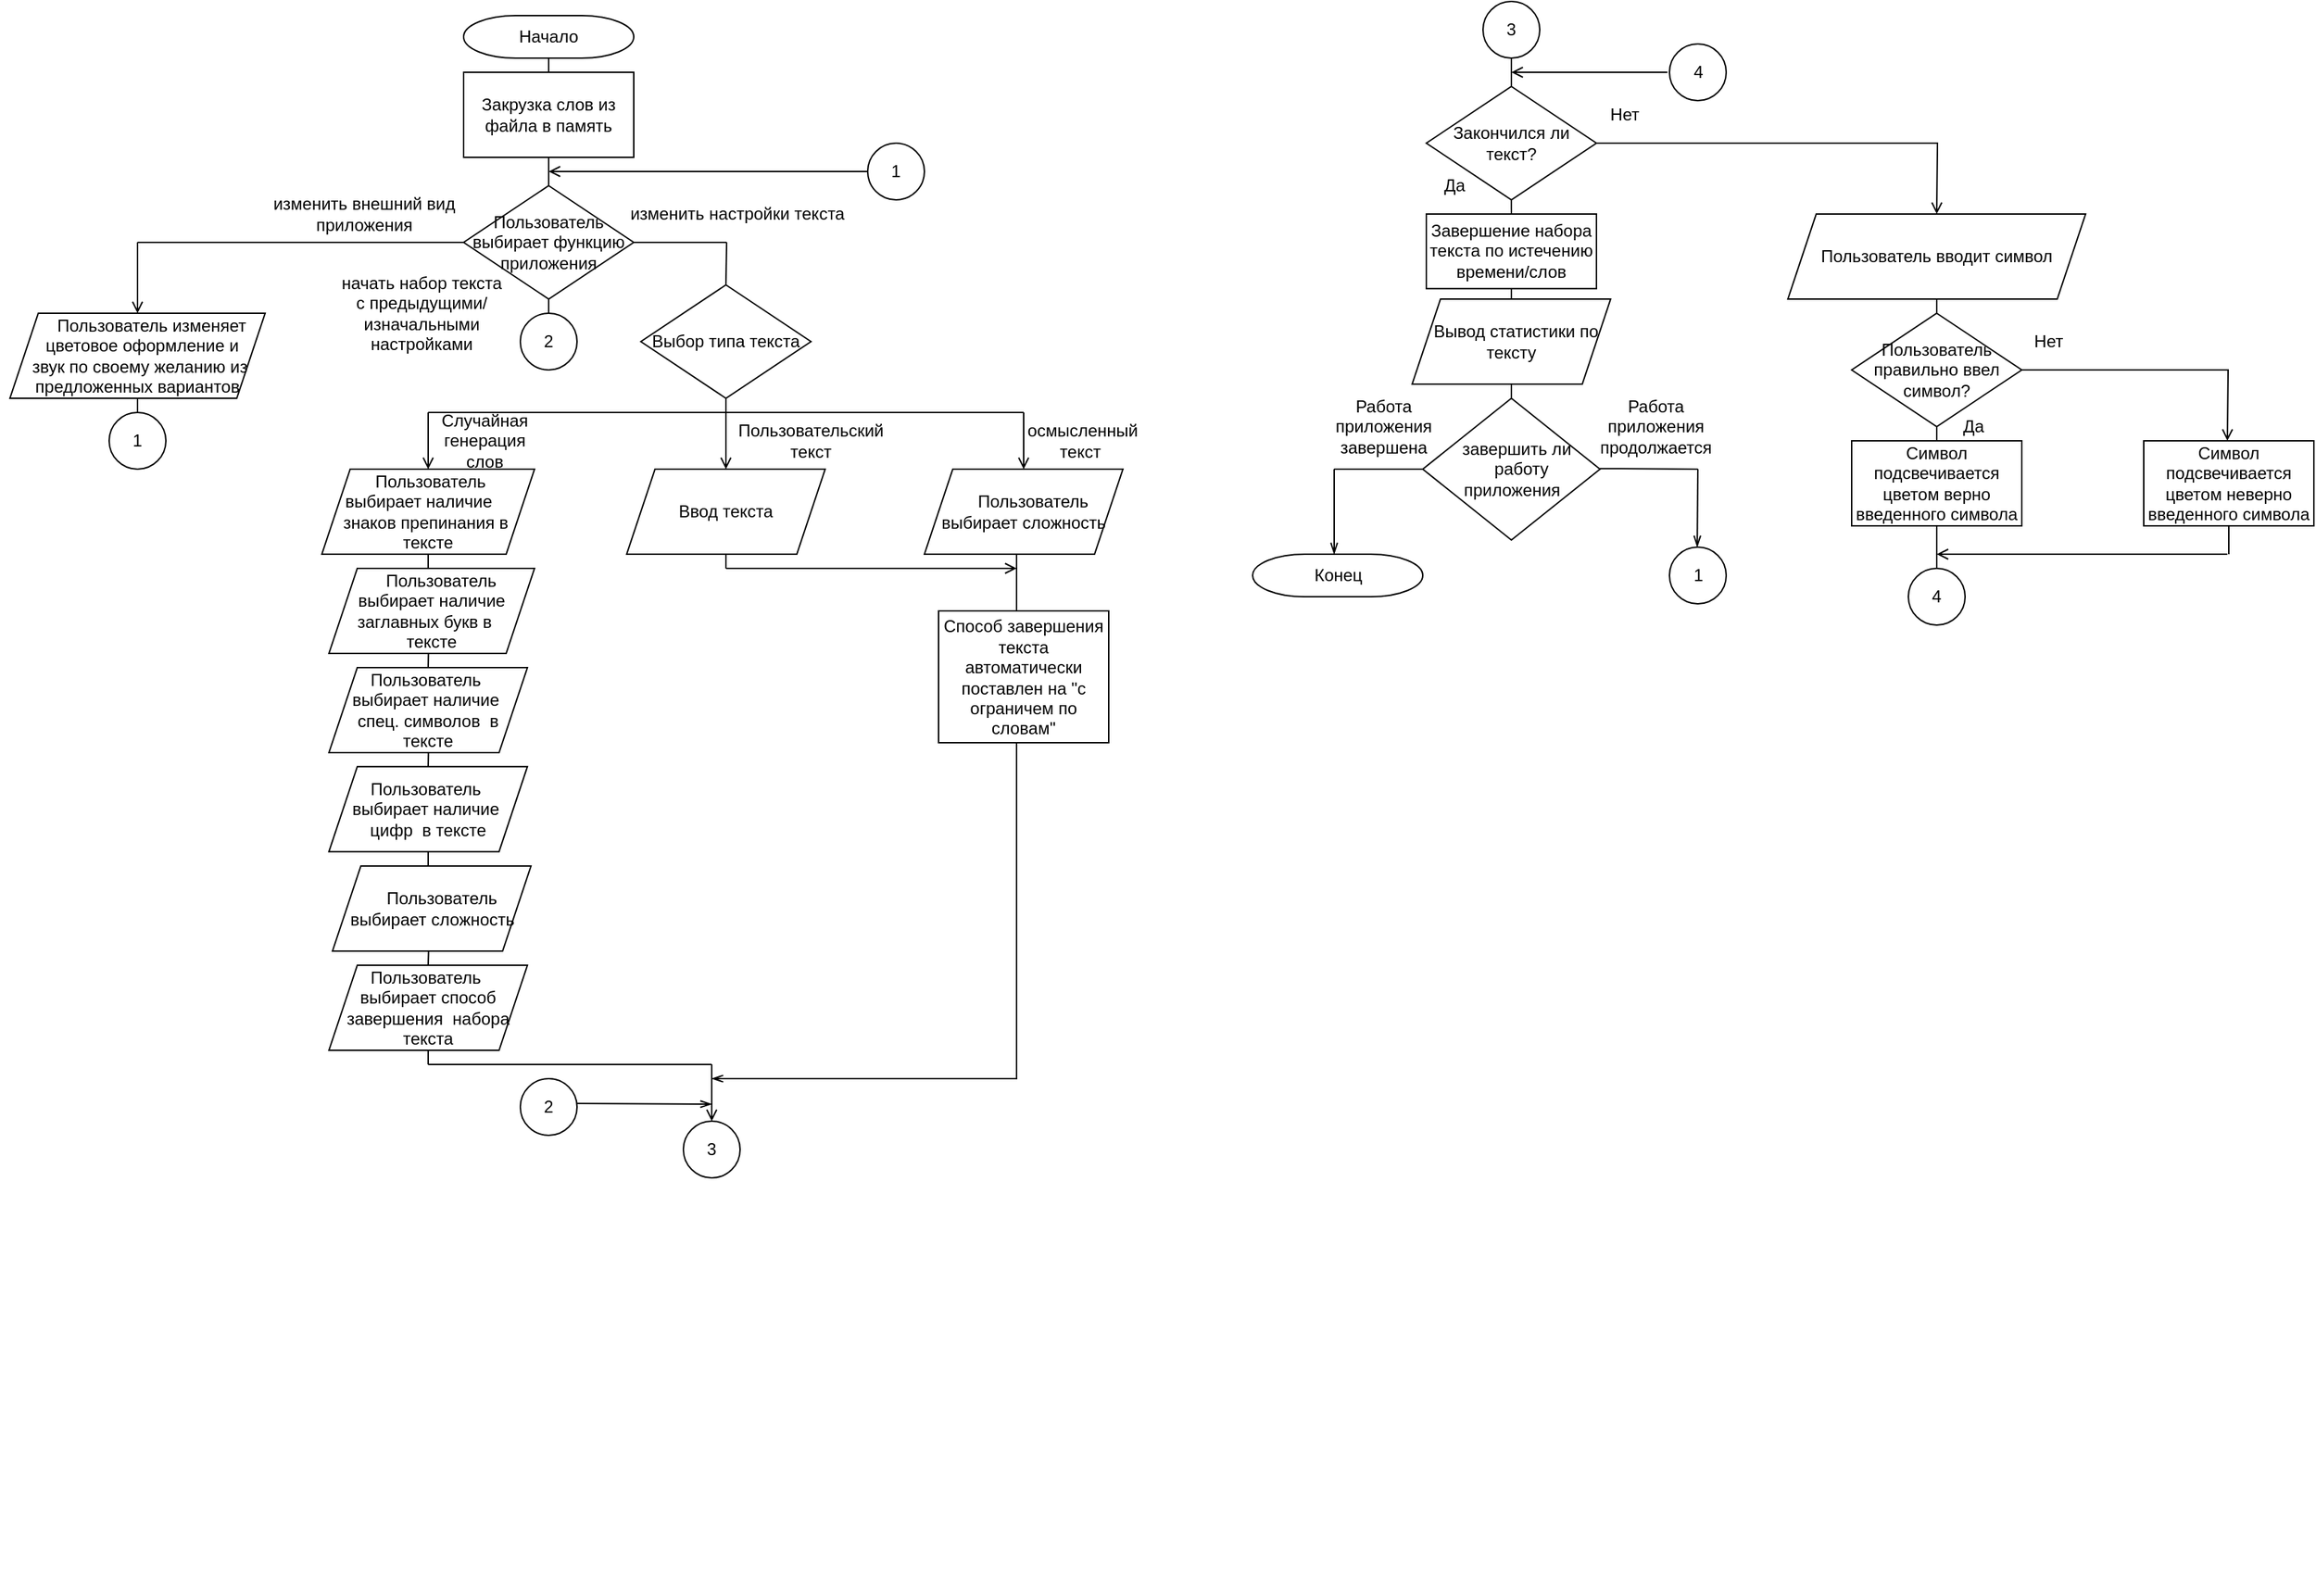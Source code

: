 <mxfile version="15.3.7" type="github">
  <diagram id="Y_LIH-g68aqcCREC1dFv" name="Page-1">
    <mxGraphModel dx="1625" dy="980" grid="1" gridSize="10" guides="1" tooltips="1" connect="1" arrows="1" fold="1" page="1" pageScale="1" pageWidth="827" pageHeight="1169" math="0" shadow="0">
      <root>
        <mxCell id="0" />
        <mxCell id="1" parent="0" />
        <mxCell id="S6kM-z7FGtX7wg2L0dCq-2" value="" style="endArrow=none;html=1;entryX=0.5;entryY=1;entryDx=0;entryDy=0;" parent="1" edge="1">
          <mxGeometry width="50" height="50" relative="1" as="geometry">
            <mxPoint x="401" y="90" as="sourcePoint" />
            <mxPoint x="401" y="80" as="targetPoint" />
          </mxGeometry>
        </mxCell>
        <mxCell id="S6kM-z7FGtX7wg2L0dCq-4" value="Закрузка слов из файла в память" style="rounded=0;whiteSpace=wrap;html=1;" parent="1" vertex="1">
          <mxGeometry x="341" y="90" width="120" height="60" as="geometry" />
        </mxCell>
        <mxCell id="S6kM-z7FGtX7wg2L0dCq-9" value="Выбор типа текста" style="rhombus;whiteSpace=wrap;html=1;" parent="1" vertex="1">
          <mxGeometry x="466" y="240" width="120" height="80" as="geometry" />
        </mxCell>
        <mxCell id="S6kM-z7FGtX7wg2L0dCq-10" value="" style="endArrow=none;html=1;exitX=0.5;exitY=0;exitDx=0;exitDy=0;" parent="1" source="S6kM-z7FGtX7wg2L0dCq-9" edge="1">
          <mxGeometry width="50" height="50" relative="1" as="geometry">
            <mxPoint x="508.5" y="230" as="sourcePoint" />
            <mxPoint x="526.5" y="210" as="targetPoint" />
          </mxGeometry>
        </mxCell>
        <mxCell id="S6kM-z7FGtX7wg2L0dCq-15" value="&amp;nbsp;осмысленный текст" style="text;html=1;strokeColor=none;fillColor=none;align=center;verticalAlign=middle;whiteSpace=wrap;rounded=0;" parent="1" vertex="1">
          <mxGeometry x="756" y="340" width="40" height="20" as="geometry" />
        </mxCell>
        <mxCell id="S6kM-z7FGtX7wg2L0dCq-18" value="Случайная генерация слов" style="text;html=1;strokeColor=none;fillColor=none;align=center;verticalAlign=middle;whiteSpace=wrap;rounded=0;" parent="1" vertex="1">
          <mxGeometry x="336" y="340" width="40" height="20" as="geometry" />
        </mxCell>
        <mxCell id="S6kM-z7FGtX7wg2L0dCq-19" value="Пользовательский текст" style="text;html=1;strokeColor=none;fillColor=none;align=center;verticalAlign=middle;whiteSpace=wrap;rounded=0;" parent="1" vertex="1">
          <mxGeometry x="566" y="340" width="40" height="20" as="geometry" />
        </mxCell>
        <mxCell id="S6kM-z7FGtX7wg2L0dCq-24" value="" style="endArrow=none;html=1;" parent="1" edge="1">
          <mxGeometry width="50" height="50" relative="1" as="geometry">
            <mxPoint x="526" y="330" as="sourcePoint" />
            <mxPoint x="526" y="320" as="targetPoint" />
          </mxGeometry>
        </mxCell>
        <mxCell id="S6kM-z7FGtX7wg2L0dCq-25" value="" style="endArrow=none;html=1;" parent="1" edge="1">
          <mxGeometry width="50" height="50" relative="1" as="geometry">
            <mxPoint x="316" y="330" as="sourcePoint" />
            <mxPoint x="526" y="330" as="targetPoint" />
          </mxGeometry>
        </mxCell>
        <mxCell id="S6kM-z7FGtX7wg2L0dCq-29" value="" style="endArrow=none;html=1;" parent="1" edge="1">
          <mxGeometry width="50" height="50" relative="1" as="geometry">
            <mxPoint x="516" y="330" as="sourcePoint" />
            <mxPoint x="736" y="330" as="targetPoint" />
          </mxGeometry>
        </mxCell>
        <mxCell id="S6kM-z7FGtX7wg2L0dCq-38" value="" style="endArrow=none;html=1;startArrow=open;startFill=0;exitX=0.5;exitY=0;exitDx=0;exitDy=0;" parent="1" source="S6kM-z7FGtX7wg2L0dCq-47" edge="1">
          <mxGeometry width="50" height="50" relative="1" as="geometry">
            <mxPoint x="306" y="350" as="sourcePoint" />
            <mxPoint x="316" y="330" as="targetPoint" />
          </mxGeometry>
        </mxCell>
        <mxCell id="S6kM-z7FGtX7wg2L0dCq-41" value="Ввод текста" style="shape=parallelogram;perimeter=parallelogramPerimeter;whiteSpace=wrap;html=1;fixedSize=1;" parent="1" vertex="1">
          <mxGeometry x="456" y="370" width="140" height="60" as="geometry" />
        </mxCell>
        <mxCell id="S6kM-z7FGtX7wg2L0dCq-42" value="&lt;p style=&quot;line-height: 120%&quot;&gt;&amp;nbsp; &amp;nbsp; Пользователь выбирает сложность&lt;/p&gt;" style="shape=parallelogram;perimeter=parallelogramPerimeter;whiteSpace=wrap;html=1;fixedSize=1;align=center;" parent="1" vertex="1">
          <mxGeometry x="248.5" y="650" width="140" height="60" as="geometry" />
        </mxCell>
        <mxCell id="S6kM-z7FGtX7wg2L0dCq-46" value="Пользователь&amp;nbsp; выбирает способ завершения&amp;nbsp; набора текста" style="shape=parallelogram;perimeter=parallelogramPerimeter;whiteSpace=wrap;html=1;fixedSize=1;align=center;" parent="1" vertex="1">
          <mxGeometry x="246" y="720" width="140" height="60" as="geometry" />
        </mxCell>
        <mxCell id="S6kM-z7FGtX7wg2L0dCq-52" style="edgeStyle=orthogonalEdgeStyle;rounded=0;orthogonalLoop=1;jettySize=auto;html=1;exitX=0.5;exitY=0;exitDx=0;exitDy=0;startArrow=open;startFill=0;endArrow=open;endFill=0;" parent="1" source="S6kM-z7FGtX7wg2L0dCq-47" edge="1">
          <mxGeometry relative="1" as="geometry">
            <mxPoint x="315.714" y="369.714" as="targetPoint" />
          </mxGeometry>
        </mxCell>
        <mxCell id="S6kM-z7FGtX7wg2L0dCq-47" value="&amp;nbsp; &amp;nbsp; &amp;nbsp; &amp;nbsp; &amp;nbsp; Пользователь&amp;nbsp; &amp;nbsp; &amp;nbsp; &amp;nbsp; &amp;nbsp; &amp;nbsp;выбирает наличие&amp;nbsp; &amp;nbsp; &amp;nbsp; знаков препинания в&amp;nbsp; тексте" style="shape=parallelogram;perimeter=parallelogramPerimeter;whiteSpace=wrap;fixedSize=1;align=center;size=20;html=1;textDirection=ltr;" parent="1" vertex="1">
          <mxGeometry x="241" y="370" width="150" height="60" as="geometry" />
        </mxCell>
        <mxCell id="S6kM-z7FGtX7wg2L0dCq-51" value="" style="endArrow=none;html=1;" parent="1" edge="1">
          <mxGeometry width="50" height="50" relative="1" as="geometry">
            <mxPoint x="316" y="440" as="sourcePoint" />
            <mxPoint x="316" y="430" as="targetPoint" />
          </mxGeometry>
        </mxCell>
        <mxCell id="S6kM-z7FGtX7wg2L0dCq-53" value="&amp;nbsp; &amp;nbsp; Пользователь выбирает наличие заглавных букв в&amp;nbsp; &amp;nbsp; тексте" style="shape=parallelogram;perimeter=parallelogramPerimeter;whiteSpace=wrap;html=1;fixedSize=1;align=center;" parent="1" vertex="1">
          <mxGeometry x="246" y="440" width="145" height="60" as="geometry" />
        </mxCell>
        <mxCell id="S6kM-z7FGtX7wg2L0dCq-54" value="" style="endArrow=none;html=1;entryX=0.484;entryY=1.003;entryDx=0;entryDy=0;entryPerimeter=0;" parent="1" target="S6kM-z7FGtX7wg2L0dCq-53" edge="1">
          <mxGeometry width="50" height="50" relative="1" as="geometry">
            <mxPoint x="316" y="510" as="sourcePoint" />
            <mxPoint x="319" y="500" as="targetPoint" />
          </mxGeometry>
        </mxCell>
        <mxCell id="S6kM-z7FGtX7wg2L0dCq-55" value="Пользователь&amp;nbsp; выбирает наличие&amp;nbsp; спец. символов&amp;nbsp; в тексте" style="shape=parallelogram;perimeter=parallelogramPerimeter;whiteSpace=wrap;html=1;fixedSize=1;align=center;" parent="1" vertex="1">
          <mxGeometry x="246" y="510" width="140" height="60" as="geometry" />
        </mxCell>
        <mxCell id="S6kM-z7FGtX7wg2L0dCq-57" value="" style="endArrow=none;html=1;entryX=0.484;entryY=1.003;entryDx=0;entryDy=0;entryPerimeter=0;" parent="1" edge="1">
          <mxGeometry width="50" height="50" relative="1" as="geometry">
            <mxPoint x="316" y="579.82" as="sourcePoint" />
            <mxPoint x="316.18" y="570" as="targetPoint" />
          </mxGeometry>
        </mxCell>
        <mxCell id="S6kM-z7FGtX7wg2L0dCq-58" value="Пользователь&amp;nbsp; выбирает наличие&amp;nbsp; цифр&amp;nbsp; в тексте" style="shape=parallelogram;perimeter=parallelogramPerimeter;whiteSpace=wrap;html=1;fixedSize=1;align=center;" parent="1" vertex="1">
          <mxGeometry x="246" y="579.82" width="140" height="60" as="geometry" />
        </mxCell>
        <mxCell id="S6kM-z7FGtX7wg2L0dCq-59" value="" style="endArrow=none;html=1;entryX=0.5;entryY=1;entryDx=0;entryDy=0;" parent="1" target="S6kM-z7FGtX7wg2L0dCq-58" edge="1">
          <mxGeometry width="50" height="50" relative="1" as="geometry">
            <mxPoint x="316" y="650" as="sourcePoint" />
            <mxPoint x="306" y="710" as="targetPoint" />
          </mxGeometry>
        </mxCell>
        <mxCell id="S6kM-z7FGtX7wg2L0dCq-68" value="" style="endArrow=none;html=1;entryX=0.5;entryY=1;entryDx=0;entryDy=0;" parent="1" target="S6kM-z7FGtX7wg2L0dCq-46" edge="1">
          <mxGeometry width="50" height="50" relative="1" as="geometry">
            <mxPoint x="316" y="790" as="sourcePoint" />
            <mxPoint x="296" y="896.5" as="targetPoint" />
          </mxGeometry>
        </mxCell>
        <mxCell id="S6kM-z7FGtX7wg2L0dCq-70" value="" style="endArrow=none;html=1;exitX=0.5;exitY=0;exitDx=0;exitDy=0;startArrow=open;startFill=0;" parent="1" source="S6kM-z7FGtX7wg2L0dCq-41" edge="1">
          <mxGeometry width="50" height="50" relative="1" as="geometry">
            <mxPoint x="666" y="490" as="sourcePoint" />
            <mxPoint x="526" y="330" as="targetPoint" />
          </mxGeometry>
        </mxCell>
        <mxCell id="S6kM-z7FGtX7wg2L0dCq-74" value="" style="endArrow=none;html=1;exitX=0.5;exitY=0;exitDx=0;exitDy=0;startArrow=open;startFill=0;" parent="1" source="S6kM-z7FGtX7wg2L0dCq-88" edge="1">
          <mxGeometry width="50" height="50" relative="1" as="geometry">
            <mxPoint x="736" y="650" as="sourcePoint" />
            <mxPoint x="736" y="330" as="targetPoint" />
          </mxGeometry>
        </mxCell>
        <mxCell id="S6kM-z7FGtX7wg2L0dCq-76" value="" style="endArrow=open;html=1;endFill=0;" parent="1" edge="1">
          <mxGeometry width="50" height="50" relative="1" as="geometry">
            <mxPoint x="516" y="790" as="sourcePoint" />
            <mxPoint x="516" y="830" as="targetPoint" />
          </mxGeometry>
        </mxCell>
        <mxCell id="S6kM-z7FGtX7wg2L0dCq-77" value="" style="endArrow=none;html=1;" parent="1" edge="1">
          <mxGeometry width="50" height="50" relative="1" as="geometry">
            <mxPoint x="516" y="790" as="sourcePoint" />
            <mxPoint x="316" y="790" as="targetPoint" />
          </mxGeometry>
        </mxCell>
        <mxCell id="S6kM-z7FGtX7wg2L0dCq-91" style="edgeStyle=orthogonalEdgeStyle;rounded=0;orthogonalLoop=1;jettySize=auto;html=1;entryX=0.5;entryY=1;entryDx=0;entryDy=0;startArrow=openThin;startFill=0;endArrow=none;endFill=0;" parent="1" target="S6kM-z7FGtX7wg2L0dCq-88" edge="1">
          <mxGeometry relative="1" as="geometry">
            <mxPoint x="516" y="800" as="sourcePoint" />
            <mxPoint x="736" y="476.5" as="targetPoint" />
            <Array as="points">
              <mxPoint x="731" y="800" />
              <mxPoint x="731" y="430" />
            </Array>
          </mxGeometry>
        </mxCell>
        <mxCell id="S6kM-z7FGtX7wg2L0dCq-87" value="" style="endArrow=none;html=1;entryX=0.484;entryY=1.009;entryDx=0;entryDy=0;entryPerimeter=0;exitX=0.5;exitY=0;exitDx=0;exitDy=0;" parent="1" source="S6kM-z7FGtX7wg2L0dCq-46" target="S6kM-z7FGtX7wg2L0dCq-42" edge="1">
          <mxGeometry width="50" height="50" relative="1" as="geometry">
            <mxPoint x="317" y="740" as="sourcePoint" />
            <mxPoint x="317" y="710" as="targetPoint" />
          </mxGeometry>
        </mxCell>
        <mxCell id="S6kM-z7FGtX7wg2L0dCq-88" value="&lt;p style=&quot;line-height: 120%&quot;&gt;&amp;nbsp; &amp;nbsp; Пользователь выбирает сложность&lt;/p&gt;" style="shape=parallelogram;perimeter=parallelogramPerimeter;whiteSpace=wrap;html=1;fixedSize=1;align=center;" parent="1" vertex="1">
          <mxGeometry x="666" y="370" width="140" height="60" as="geometry" />
        </mxCell>
        <mxCell id="S6kM-z7FGtX7wg2L0dCq-134" value="&lt;div&gt;&lt;span&gt;Способ завершения текста автоматически поставлен на &quot;с ограничем по словам&quot;&lt;/span&gt;&lt;/div&gt;" style="rounded=0;whiteSpace=wrap;html=1;align=center;" parent="1" vertex="1">
          <mxGeometry x="676" y="470" width="120" height="93" as="geometry" />
        </mxCell>
        <mxCell id="S6kM-z7FGtX7wg2L0dCq-135" value="" style="endArrow=open;html=1;endFill=0;" parent="1" edge="1">
          <mxGeometry width="50" height="50" relative="1" as="geometry">
            <mxPoint x="526" y="440" as="sourcePoint" />
            <mxPoint x="731" y="440" as="targetPoint" />
          </mxGeometry>
        </mxCell>
        <mxCell id="S6kM-z7FGtX7wg2L0dCq-136" value="" style="endArrow=none;html=1;entryX=0.5;entryY=1;entryDx=0;entryDy=0;" parent="1" target="S6kM-z7FGtX7wg2L0dCq-41" edge="1">
          <mxGeometry width="50" height="50" relative="1" as="geometry">
            <mxPoint x="526" y="440" as="sourcePoint" />
            <mxPoint x="576" y="390" as="targetPoint" />
          </mxGeometry>
        </mxCell>
        <mxCell id="AXhJduNCn89iZ7PoZaSN-2" value="" style="endArrow=none;html=1;startSize=14;endSize=14;sourcePerimeterSpacing=8;targetPerimeterSpacing=8;entryX=0.5;entryY=1;entryDx=0;entryDy=0;" parent="1" target="S6kM-z7FGtX7wg2L0dCq-4" edge="1">
          <mxGeometry width="50" height="50" relative="1" as="geometry">
            <mxPoint x="401" y="170" as="sourcePoint" />
            <mxPoint x="401" y="160" as="targetPoint" />
          </mxGeometry>
        </mxCell>
        <mxCell id="AXhJduNCn89iZ7PoZaSN-3" value="Пользователь выбирает функцию приложения" style="rhombus;whiteSpace=wrap;html=1;hachureGap=4;pointerEvents=0;" parent="1" vertex="1">
          <mxGeometry x="341" y="170" width="120" height="80" as="geometry" />
        </mxCell>
        <mxCell id="AXhJduNCn89iZ7PoZaSN-4" value="" style="endArrow=none;html=1;startSize=14;endSize=14;sourcePerimeterSpacing=8;targetPerimeterSpacing=8;entryX=0;entryY=0.5;entryDx=0;entryDy=0;" parent="1" target="AXhJduNCn89iZ7PoZaSN-3" edge="1">
          <mxGeometry width="50" height="50" relative="1" as="geometry">
            <mxPoint x="111" y="210" as="sourcePoint" />
            <mxPoint x="281" y="230" as="targetPoint" />
          </mxGeometry>
        </mxCell>
        <mxCell id="AXhJduNCn89iZ7PoZaSN-5" value="" style="endArrow=open;html=1;startSize=14;endSize=6;sourcePerimeterSpacing=8;targetPerimeterSpacing=8;endFill=0;" parent="1" edge="1">
          <mxGeometry width="50" height="50" relative="1" as="geometry">
            <mxPoint x="111" y="210" as="sourcePoint" />
            <mxPoint x="111" y="260" as="targetPoint" />
          </mxGeometry>
        </mxCell>
        <mxCell id="AXhJduNCn89iZ7PoZaSN-6" value="изменить внешний вид приложения" style="text;html=1;strokeColor=none;fillColor=none;align=center;verticalAlign=middle;whiteSpace=wrap;rounded=0;hachureGap=4;pointerEvents=0;" parent="1" vertex="1">
          <mxGeometry x="181" y="180" width="180" height="20" as="geometry" />
        </mxCell>
        <mxCell id="AXhJduNCn89iZ7PoZaSN-9" value="&amp;nbsp; &amp;nbsp; &amp;nbsp; &amp;nbsp; &amp;nbsp;Пользователь изменяет&amp;nbsp; &amp;nbsp; &amp;nbsp; &amp;nbsp;цветовое оформление и&amp;nbsp; &amp;nbsp;звук по своему желанию из предложенных вариантов" style="shape=parallelogram;perimeter=parallelogramPerimeter;whiteSpace=wrap;html=1;fixedSize=1;hachureGap=4;pointerEvents=0;" parent="1" vertex="1">
          <mxGeometry x="21" y="260" width="180" height="60" as="geometry" />
        </mxCell>
        <mxCell id="AXhJduNCn89iZ7PoZaSN-11" value="1" style="ellipse;whiteSpace=wrap;html=1;aspect=fixed;hachureGap=4;pointerEvents=0;" parent="1" vertex="1">
          <mxGeometry x="626" y="140" width="40" height="40" as="geometry" />
        </mxCell>
        <mxCell id="AXhJduNCn89iZ7PoZaSN-12" value="" style="endArrow=open;html=1;startSize=14;endSize=6;sourcePerimeterSpacing=8;targetPerimeterSpacing=8;endFill=0;exitX=0;exitY=0.5;exitDx=0;exitDy=0;" parent="1" source="AXhJduNCn89iZ7PoZaSN-11" edge="1">
          <mxGeometry width="50" height="50" relative="1" as="geometry">
            <mxPoint x="581" y="220" as="sourcePoint" />
            <mxPoint x="401" y="160" as="targetPoint" />
          </mxGeometry>
        </mxCell>
        <mxCell id="AXhJduNCn89iZ7PoZaSN-13" value="1" style="ellipse;whiteSpace=wrap;html=1;aspect=fixed;hachureGap=4;pointerEvents=0;" parent="1" vertex="1">
          <mxGeometry x="91" y="330" width="40" height="40" as="geometry" />
        </mxCell>
        <mxCell id="AXhJduNCn89iZ7PoZaSN-14" value="" style="endArrow=none;html=1;startSize=14;endSize=14;sourcePerimeterSpacing=8;targetPerimeterSpacing=8;exitX=0.5;exitY=1;exitDx=0;exitDy=0;endFill=0;entryX=0.5;entryY=0;entryDx=0;entryDy=0;" parent="1" source="AXhJduNCn89iZ7PoZaSN-9" target="AXhJduNCn89iZ7PoZaSN-13" edge="1">
          <mxGeometry width="50" height="50" relative="1" as="geometry">
            <mxPoint x="71" y="450" as="sourcePoint" />
            <mxPoint x="121" y="400" as="targetPoint" />
          </mxGeometry>
        </mxCell>
        <mxCell id="AXhJduNCn89iZ7PoZaSN-15" value="" style="endArrow=none;html=1;startSize=14;endSize=14;sourcePerimeterSpacing=8;targetPerimeterSpacing=8;" parent="1" edge="1">
          <mxGeometry width="50" height="50" relative="1" as="geometry">
            <mxPoint x="461" y="210" as="sourcePoint" />
            <mxPoint x="526.5" y="210" as="targetPoint" />
          </mxGeometry>
        </mxCell>
        <mxCell id="AXhJduNCn89iZ7PoZaSN-16" value="&amp;nbsp;изменить настройки текста" style="text;html=1;strokeColor=none;fillColor=none;align=center;verticalAlign=middle;whiteSpace=wrap;rounded=0;hachureGap=4;pointerEvents=0;" parent="1" vertex="1">
          <mxGeometry x="445" y="180" width="175" height="20" as="geometry" />
        </mxCell>
        <mxCell id="AXhJduNCn89iZ7PoZaSN-17" value="2" style="ellipse;whiteSpace=wrap;html=1;aspect=fixed;hachureGap=4;pointerEvents=0;" parent="1" vertex="1">
          <mxGeometry x="381" y="260" width="40" height="40" as="geometry" />
        </mxCell>
        <mxCell id="AXhJduNCn89iZ7PoZaSN-18" value="" style="endArrow=none;html=1;startSize=14;endSize=14;sourcePerimeterSpacing=8;targetPerimeterSpacing=8;entryX=0.5;entryY=1;entryDx=0;entryDy=0;exitX=0.5;exitY=0;exitDx=0;exitDy=0;" parent="1" source="AXhJduNCn89iZ7PoZaSN-17" target="AXhJduNCn89iZ7PoZaSN-3" edge="1">
          <mxGeometry width="50" height="50" relative="1" as="geometry">
            <mxPoint x="341" y="300" as="sourcePoint" />
            <mxPoint x="391" y="250" as="targetPoint" />
          </mxGeometry>
        </mxCell>
        <mxCell id="AXhJduNCn89iZ7PoZaSN-19" value="начать набор текста&lt;br&gt;с предыдущими/изначальными настройками" style="text;html=1;strokeColor=none;fillColor=none;align=center;verticalAlign=middle;whiteSpace=wrap;rounded=0;hachureGap=4;pointerEvents=0;" parent="1" vertex="1">
          <mxGeometry x="233.5" y="250" width="155" height="20" as="geometry" />
        </mxCell>
        <mxCell id="AXhJduNCn89iZ7PoZaSN-21" value="" style="edgeStyle=none;curved=1;rounded=0;orthogonalLoop=1;jettySize=auto;html=1;endArrow=openThin;endFill=0;startSize=14;endSize=6;sourcePerimeterSpacing=8;targetPerimeterSpacing=8;exitX=0.99;exitY=0.438;exitDx=0;exitDy=0;exitPerimeter=0;" parent="1" source="AXhJduNCn89iZ7PoZaSN-20" edge="1">
          <mxGeometry relative="1" as="geometry">
            <mxPoint x="441" y="815" as="sourcePoint" />
            <mxPoint x="516" y="818" as="targetPoint" />
          </mxGeometry>
        </mxCell>
        <mxCell id="AXhJduNCn89iZ7PoZaSN-20" value="2" style="ellipse;whiteSpace=wrap;html=1;aspect=fixed;hachureGap=4;pointerEvents=0;" parent="1" vertex="1">
          <mxGeometry x="381" y="800" width="40" height="40" as="geometry" />
        </mxCell>
        <mxCell id="AXhJduNCn89iZ7PoZaSN-45" value="Не доцент" style="text;html=1;strokeColor=none;fillColor=none;align=center;verticalAlign=middle;whiteSpace=wrap;rounded=0;hachureGap=4;pointerEvents=0;fontSize=16;fontColor=#FFFFFF;" parent="1" vertex="1">
          <mxGeometry x="20" y="1135" width="40" height="20" as="geometry" />
        </mxCell>
        <mxCell id="2XAH9HDPRuQx3aaoht4q-1" value="Начало" style="strokeWidth=1;html=1;shape=mxgraph.flowchart.terminator;whiteSpace=wrap;" vertex="1" parent="1">
          <mxGeometry x="341" y="50" width="120" height="30" as="geometry" />
        </mxCell>
        <mxCell id="2XAH9HDPRuQx3aaoht4q-7" value="3" style="ellipse;whiteSpace=wrap;html=1;aspect=fixed;strokeWidth=1;" vertex="1" parent="1">
          <mxGeometry x="496" y="830" width="40" height="40" as="geometry" />
        </mxCell>
        <mxCell id="2XAH9HDPRuQx3aaoht4q-8" value="3" style="ellipse;whiteSpace=wrap;html=1;aspect=fixed;strokeWidth=1;" vertex="1" parent="1">
          <mxGeometry x="1060" y="40" width="40" height="40" as="geometry" />
        </mxCell>
        <mxCell id="2XAH9HDPRuQx3aaoht4q-9" value="" style="endArrow=none;html=1;startSize=14;endSize=6;sourcePerimeterSpacing=8;targetPerimeterSpacing=8;entryX=0.464;entryY=0.995;entryDx=0;entryDy=0;entryPerimeter=0;" edge="1" parent="1">
          <mxGeometry width="50" height="50" relative="1" as="geometry">
            <mxPoint x="1080" y="190.3" as="sourcePoint" />
            <mxPoint x="1079.96" y="180" as="targetPoint" />
          </mxGeometry>
        </mxCell>
        <mxCell id="2XAH9HDPRuQx3aaoht4q-10" value="Завершение набора текста по истечению времени/слов" style="rounded=0;whiteSpace=wrap;html=1;hachureGap=4;pointerEvents=0;" vertex="1" parent="1">
          <mxGeometry x="1020" y="190" width="120" height="52.65" as="geometry" />
        </mxCell>
        <mxCell id="2XAH9HDPRuQx3aaoht4q-12" value="&amp;nbsp; Вывод статистики по тексту" style="shape=parallelogram;perimeter=parallelogramPerimeter;whiteSpace=wrap;html=1;fixedSize=1;hachureGap=4;pointerEvents=0;" vertex="1" parent="1">
          <mxGeometry x="1010" y="250.0" width="140" height="60" as="geometry" />
        </mxCell>
        <mxCell id="2XAH9HDPRuQx3aaoht4q-14" value="1" style="ellipse;whiteSpace=wrap;html=1;aspect=fixed;hachureGap=4;pointerEvents=0;" vertex="1" parent="1">
          <mxGeometry x="1191.5" y="425" width="40" height="40" as="geometry" />
        </mxCell>
        <mxCell id="2XAH9HDPRuQx3aaoht4q-15" style="edgeStyle=none;curved=1;rounded=0;orthogonalLoop=1;jettySize=auto;html=1;endArrow=openThin;endFill=0;startSize=14;endSize=6;sourcePerimeterSpacing=8;targetPerimeterSpacing=8;entryX=0.5;entryY=0;entryDx=0;entryDy=0;" edge="1" parent="1">
          <mxGeometry relative="1" as="geometry">
            <mxPoint x="955" y="430.0" as="targetPoint" />
            <mxPoint x="955" y="370" as="sourcePoint" />
          </mxGeometry>
        </mxCell>
        <mxCell id="2XAH9HDPRuQx3aaoht4q-16" value="&amp;nbsp; &amp;nbsp; &amp;nbsp; &amp;nbsp;завершить ли&amp;nbsp; &amp;nbsp; &amp;nbsp; &amp;nbsp; &amp;nbsp; работу &lt;br&gt;приложения" style="rhombus;whiteSpace=wrap;html=1;hachureGap=4;pointerEvents=0;" vertex="1" parent="1">
          <mxGeometry x="1017.5" y="320" width="125" height="100" as="geometry" />
        </mxCell>
        <mxCell id="2XAH9HDPRuQx3aaoht4q-17" value="" style="endArrow=none;html=1;startSize=14;endSize=6;sourcePerimeterSpacing=8;targetPerimeterSpacing=8;entryX=0;entryY=0.5;entryDx=0;entryDy=0;" edge="1" parent="1" target="2XAH9HDPRuQx3aaoht4q-16">
          <mxGeometry width="50" height="50" relative="1" as="geometry">
            <mxPoint x="955" y="370" as="sourcePoint" />
            <mxPoint x="1016" y="452.65" as="targetPoint" />
          </mxGeometry>
        </mxCell>
        <mxCell id="2XAH9HDPRuQx3aaoht4q-18" value="Работа приложения завершена" style="text;html=1;strokeColor=none;fillColor=none;align=center;verticalAlign=middle;whiteSpace=wrap;rounded=0;hachureGap=4;pointerEvents=0;" vertex="1" parent="1">
          <mxGeometry x="970" y="330" width="40" height="20" as="geometry" />
        </mxCell>
        <mxCell id="2XAH9HDPRuQx3aaoht4q-19" style="edgeStyle=none;curved=1;rounded=0;orthogonalLoop=1;jettySize=auto;html=1;endArrow=openThin;endFill=0;startSize=14;endSize=6;sourcePerimeterSpacing=8;targetPerimeterSpacing=8;entryX=0.5;entryY=0;entryDx=0;entryDy=0;" edge="1" parent="1">
          <mxGeometry relative="1" as="geometry">
            <mxPoint x="1211.08" y="425.0" as="targetPoint" />
            <mxPoint x="1211.5" y="370" as="sourcePoint" />
          </mxGeometry>
        </mxCell>
        <mxCell id="2XAH9HDPRuQx3aaoht4q-20" value="" style="endArrow=none;html=1;startSize=14;endSize=6;sourcePerimeterSpacing=8;targetPerimeterSpacing=8;" edge="1" parent="1">
          <mxGeometry width="50" height="50" relative="1" as="geometry">
            <mxPoint x="1142.5" y="369.58" as="sourcePoint" />
            <mxPoint x="1211.5" y="370" as="targetPoint" />
          </mxGeometry>
        </mxCell>
        <mxCell id="2XAH9HDPRuQx3aaoht4q-21" value="Работа приложения продолжается" style="text;html=1;strokeColor=none;fillColor=none;align=center;verticalAlign=middle;whiteSpace=wrap;rounded=0;hachureGap=4;pointerEvents=0;" vertex="1" parent="1">
          <mxGeometry x="1161.5" y="330" width="40" height="20" as="geometry" />
        </mxCell>
        <mxCell id="2XAH9HDPRuQx3aaoht4q-22" value="Конец" style="strokeWidth=1;html=1;shape=mxgraph.flowchart.terminator;whiteSpace=wrap;" vertex="1" parent="1">
          <mxGeometry x="897.5" y="430" width="120" height="30" as="geometry" />
        </mxCell>
        <mxCell id="2XAH9HDPRuQx3aaoht4q-23" value="Пользователь вводит символ" style="shape=parallelogram;perimeter=parallelogramPerimeter;whiteSpace=wrap;html=1;fixedSize=1;strokeWidth=1;" vertex="1" parent="1">
          <mxGeometry x="1275" y="190" width="210" height="60" as="geometry" />
        </mxCell>
        <mxCell id="2XAH9HDPRuQx3aaoht4q-35" style="edgeStyle=orthogonalEdgeStyle;rounded=0;orthogonalLoop=1;jettySize=auto;html=1;endArrow=open;endFill=0;" edge="1" parent="1" source="2XAH9HDPRuQx3aaoht4q-26">
          <mxGeometry relative="1" as="geometry">
            <mxPoint x="1585" y="350" as="targetPoint" />
          </mxGeometry>
        </mxCell>
        <mxCell id="2XAH9HDPRuQx3aaoht4q-26" value="Пользователь правильно ввел символ?" style="rhombus;whiteSpace=wrap;html=1;strokeWidth=1;" vertex="1" parent="1">
          <mxGeometry x="1320" y="260" width="120" height="80" as="geometry" />
        </mxCell>
        <mxCell id="2XAH9HDPRuQx3aaoht4q-31" value="Да" style="text;html=1;strokeColor=none;fillColor=none;align=center;verticalAlign=middle;whiteSpace=wrap;rounded=0;" vertex="1" parent="1">
          <mxGeometry x="1386" y="330" width="40" height="20" as="geometry" />
        </mxCell>
        <mxCell id="2XAH9HDPRuQx3aaoht4q-32" value="Символ подсвечивается цветом верно введенного символа" style="rounded=0;whiteSpace=wrap;html=1;strokeWidth=1;" vertex="1" parent="1">
          <mxGeometry x="1320" y="350" width="120" height="60" as="geometry" />
        </mxCell>
        <mxCell id="2XAH9HDPRuQx3aaoht4q-34" value="" style="endArrow=none;html=1;entryX=0.5;entryY=1;entryDx=0;entryDy=0;exitX=0.5;exitY=0;exitDx=0;exitDy=0;" edge="1" parent="1" source="2XAH9HDPRuQx3aaoht4q-32" target="2XAH9HDPRuQx3aaoht4q-26">
          <mxGeometry width="50" height="50" relative="1" as="geometry">
            <mxPoint x="1225" y="420" as="sourcePoint" />
            <mxPoint x="1275" y="370" as="targetPoint" />
          </mxGeometry>
        </mxCell>
        <mxCell id="2XAH9HDPRuQx3aaoht4q-36" value="Нет" style="text;html=1;strokeColor=none;fillColor=none;align=center;verticalAlign=middle;whiteSpace=wrap;rounded=0;" vertex="1" parent="1">
          <mxGeometry x="1439" y="270" width="40" height="20" as="geometry" />
        </mxCell>
        <mxCell id="2XAH9HDPRuQx3aaoht4q-37" value="&lt;span&gt;Символ подсвечивается цветом неверно введенного символа&lt;/span&gt;" style="rounded=0;whiteSpace=wrap;html=1;strokeWidth=1;" vertex="1" parent="1">
          <mxGeometry x="1526" y="350" width="120" height="60" as="geometry" />
        </mxCell>
        <mxCell id="2XAH9HDPRuQx3aaoht4q-48" style="edgeStyle=orthogonalEdgeStyle;rounded=0;orthogonalLoop=1;jettySize=auto;html=1;endArrow=open;endFill=0;" edge="1" parent="1" source="2XAH9HDPRuQx3aaoht4q-38">
          <mxGeometry relative="1" as="geometry">
            <mxPoint x="1380" y="190" as="targetPoint" />
          </mxGeometry>
        </mxCell>
        <mxCell id="2XAH9HDPRuQx3aaoht4q-38" value="Закончился ли текст?" style="rhombus;whiteSpace=wrap;html=1;strokeWidth=1;" vertex="1" parent="1">
          <mxGeometry x="1020" y="100" width="120" height="80" as="geometry" />
        </mxCell>
        <mxCell id="2XAH9HDPRuQx3aaoht4q-43" value="Нет" style="text;html=1;strokeColor=none;fillColor=none;align=center;verticalAlign=middle;whiteSpace=wrap;rounded=0;" vertex="1" parent="1">
          <mxGeometry x="1140" y="110" width="40" height="20" as="geometry" />
        </mxCell>
        <mxCell id="2XAH9HDPRuQx3aaoht4q-45" value="" style="endArrow=none;html=1;entryX=0.5;entryY=1;entryDx=0;entryDy=0;" edge="1" parent="1" target="2XAH9HDPRuQx3aaoht4q-8">
          <mxGeometry width="50" height="50" relative="1" as="geometry">
            <mxPoint x="1080" y="100" as="sourcePoint" />
            <mxPoint x="1094" y="290" as="targetPoint" />
          </mxGeometry>
        </mxCell>
        <mxCell id="2XAH9HDPRuQx3aaoht4q-49" value="" style="endArrow=none;html=1;entryX=0.5;entryY=1;entryDx=0;entryDy=0;exitX=0.5;exitY=0;exitDx=0;exitDy=0;" edge="1" parent="1" source="2XAH9HDPRuQx3aaoht4q-26" target="2XAH9HDPRuQx3aaoht4q-23">
          <mxGeometry width="50" height="50" relative="1" as="geometry">
            <mxPoint x="1220" y="340" as="sourcePoint" />
            <mxPoint x="1270" y="290" as="targetPoint" />
          </mxGeometry>
        </mxCell>
        <mxCell id="2XAH9HDPRuQx3aaoht4q-50" value="" style="endArrow=none;html=1;entryX=0.5;entryY=1;entryDx=0;entryDy=0;exitX=0.5;exitY=0;exitDx=0;exitDy=0;" edge="1" parent="1" source="2XAH9HDPRuQx3aaoht4q-12" target="2XAH9HDPRuQx3aaoht4q-10">
          <mxGeometry width="50" height="50" relative="1" as="geometry">
            <mxPoint x="940" y="330" as="sourcePoint" />
            <mxPoint x="990" y="280" as="targetPoint" />
          </mxGeometry>
        </mxCell>
        <mxCell id="2XAH9HDPRuQx3aaoht4q-51" value="" style="endArrow=none;html=1;entryX=0.5;entryY=1;entryDx=0;entryDy=0;" edge="1" parent="1" target="2XAH9HDPRuQx3aaoht4q-12">
          <mxGeometry width="50" height="50" relative="1" as="geometry">
            <mxPoint x="1080" y="320" as="sourcePoint" />
            <mxPoint x="1100" y="340" as="targetPoint" />
          </mxGeometry>
        </mxCell>
        <mxCell id="2XAH9HDPRuQx3aaoht4q-54" value="Да" style="text;html=1;strokeColor=none;fillColor=none;align=center;verticalAlign=middle;whiteSpace=wrap;rounded=0;" vertex="1" parent="1">
          <mxGeometry x="1020" y="160" width="40" height="20" as="geometry" />
        </mxCell>
        <mxCell id="2XAH9HDPRuQx3aaoht4q-55" value="4" style="ellipse;whiteSpace=wrap;html=1;aspect=fixed;strokeWidth=1;" vertex="1" parent="1">
          <mxGeometry x="1191.5" y="70" width="40" height="40" as="geometry" />
        </mxCell>
        <mxCell id="2XAH9HDPRuQx3aaoht4q-56" value="" style="endArrow=open;html=1;endSize=6;targetPerimeterSpacing=8;endFill=0;" edge="1" parent="1">
          <mxGeometry width="50" height="50" relative="1" as="geometry">
            <mxPoint x="1190" y="90" as="sourcePoint" />
            <mxPoint x="1080" y="90" as="targetPoint" />
          </mxGeometry>
        </mxCell>
        <mxCell id="2XAH9HDPRuQx3aaoht4q-57" value="4" style="ellipse;whiteSpace=wrap;html=1;aspect=fixed;strokeWidth=1;" vertex="1" parent="1">
          <mxGeometry x="1360" y="440" width="40" height="40" as="geometry" />
        </mxCell>
        <mxCell id="2XAH9HDPRuQx3aaoht4q-58" value="" style="endArrow=none;html=1;endSize=6;targetPerimeterSpacing=8;entryX=0.5;entryY=1;entryDx=0;entryDy=0;exitX=0.5;exitY=0;exitDx=0;exitDy=0;" edge="1" parent="1" source="2XAH9HDPRuQx3aaoht4q-57" target="2XAH9HDPRuQx3aaoht4q-32">
          <mxGeometry width="50" height="50" relative="1" as="geometry">
            <mxPoint x="1460" y="540" as="sourcePoint" />
            <mxPoint x="1510" y="490" as="targetPoint" />
          </mxGeometry>
        </mxCell>
        <mxCell id="2XAH9HDPRuQx3aaoht4q-60" value="" style="endArrow=open;html=1;endSize=6;targetPerimeterSpacing=8;endFill=0;" edge="1" parent="1">
          <mxGeometry width="50" height="50" relative="1" as="geometry">
            <mxPoint x="1585" y="430" as="sourcePoint" />
            <mxPoint x="1380" y="430" as="targetPoint" />
          </mxGeometry>
        </mxCell>
        <mxCell id="2XAH9HDPRuQx3aaoht4q-61" value="" style="endArrow=none;html=1;endSize=6;targetPerimeterSpacing=8;entryX=0.5;entryY=1;entryDx=0;entryDy=0;" edge="1" parent="1" target="2XAH9HDPRuQx3aaoht4q-37">
          <mxGeometry width="50" height="50" relative="1" as="geometry">
            <mxPoint x="1586" y="430" as="sourcePoint" />
            <mxPoint x="1620" y="490" as="targetPoint" />
          </mxGeometry>
        </mxCell>
      </root>
    </mxGraphModel>
  </diagram>
</mxfile>
